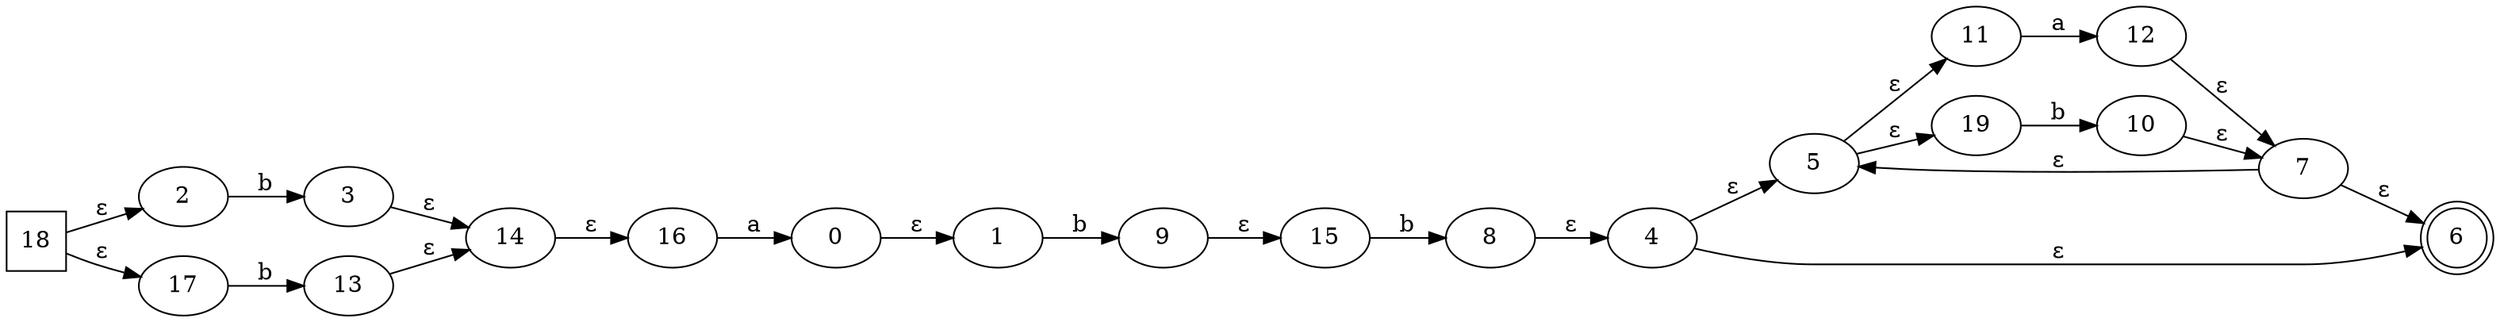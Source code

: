 digraph G {
	rankdir=LR;
	0->1[ label=ɛ ];
	2->3[ label=b ];
	4->5[ label=ɛ ];
	4->6[ label=ɛ ];
	7->6[ label=ɛ ];
	7->5[ label=ɛ ];
	8->4[ label=ɛ ];
	1->9[ label=b ];
	10->7[ label=ɛ ];
	11->12[ label=a ];
	13->14[ label=ɛ ];
	3->14[ label=ɛ ];
	9->15[ label=ɛ ];
	14->16[ label=ɛ ];
	17->13[ label=b ];
	16->0[ label=a ];
	18->17[ label=ɛ ];
	18->2[ label=ɛ ];
	15->8[ label=b ];
	19->10[ label=b ];
	5->11[ label=ɛ ];
	5->19[ label=ɛ ];
	12->7[ label=ɛ ];
	0;
	1;
	10;
	11;
	12;
	13;
	14;
	15;
	16;
	17;
	18 [ shape=square ];
	19;
	2;
	3;
	4;
	5;
	6 [ shape=doublecircle ];
	7;
	8;
	9;

}

